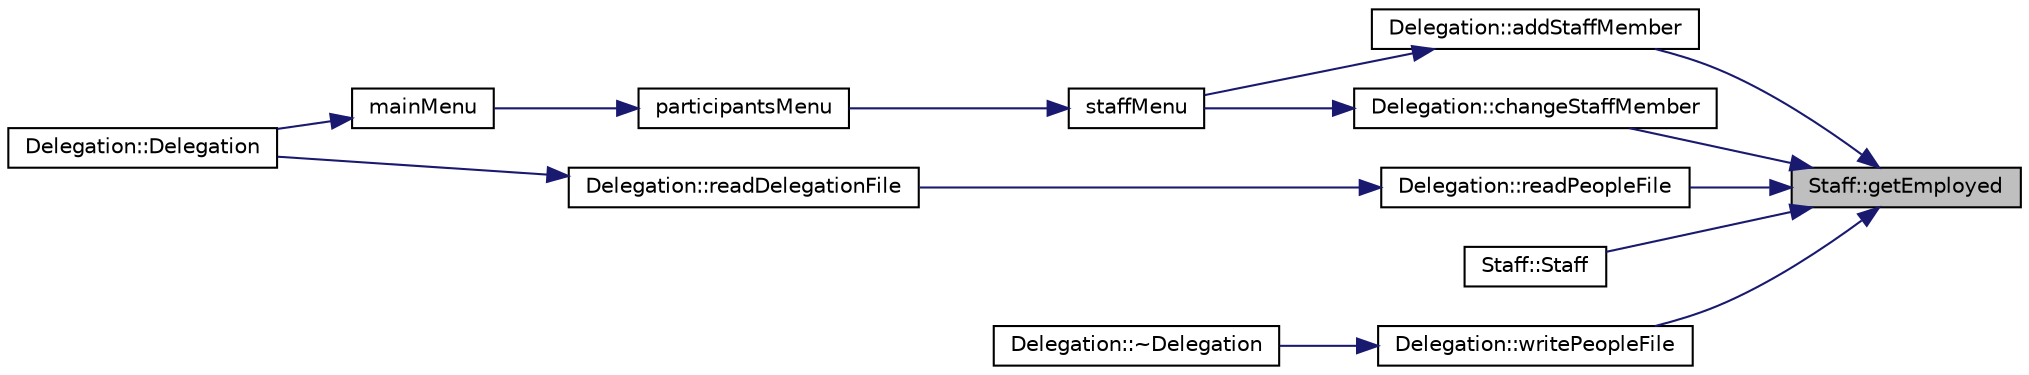 digraph "Staff::getEmployed"
{
 // LATEX_PDF_SIZE
  edge [fontname="Helvetica",fontsize="10",labelfontname="Helvetica",labelfontsize="10"];
  node [fontname="Helvetica",fontsize="10",shape=record];
  rankdir="RL";
  Node1 [label="Staff::getEmployed",height=0.2,width=0.4,color="black", fillcolor="grey75", style="filled", fontcolor="black",tooltip=" "];
  Node1 -> Node2 [dir="back",color="midnightblue",fontsize="10",style="solid",fontname="Helvetica"];
  Node2 [label="Delegation::addStaffMember",height=0.2,width=0.4,color="black", fillcolor="white", style="filled",URL="$class_delegation.html#af1644f5c540536ea16e4a70a0fc080e1",tooltip=" "];
  Node2 -> Node3 [dir="back",color="midnightblue",fontsize="10",style="solid",fontname="Helvetica"];
  Node3 [label="staffMenu",height=0.2,width=0.4,color="black", fillcolor="white", style="filled",URL="$_menus_8h.html#abe89f544f1c1d860f21838a1c9143b5c",tooltip=" "];
  Node3 -> Node4 [dir="back",color="midnightblue",fontsize="10",style="solid",fontname="Helvetica"];
  Node4 [label="participantsMenu",height=0.2,width=0.4,color="black", fillcolor="white", style="filled",URL="$_menus_8h.html#afaaa214f73c61fe67f6f4842402ee332",tooltip=" "];
  Node4 -> Node5 [dir="back",color="midnightblue",fontsize="10",style="solid",fontname="Helvetica"];
  Node5 [label="mainMenu",height=0.2,width=0.4,color="black", fillcolor="white", style="filled",URL="$_menus_8h.html#adea89c8d29e4ae56d3ad951015c13f19",tooltip=" "];
  Node5 -> Node6 [dir="back",color="midnightblue",fontsize="10",style="solid",fontname="Helvetica"];
  Node6 [label="Delegation::Delegation",height=0.2,width=0.4,color="black", fillcolor="white", style="filled",URL="$class_delegation.html#a7974b21ea4c06b7fb1245507c2093b63",tooltip=" "];
  Node1 -> Node7 [dir="back",color="midnightblue",fontsize="10",style="solid",fontname="Helvetica"];
  Node7 [label="Delegation::changeStaffMember",height=0.2,width=0.4,color="black", fillcolor="white", style="filled",URL="$class_delegation.html#a0eb02fcd6e5dea005c423ad8e6baa0f7",tooltip=" "];
  Node7 -> Node3 [dir="back",color="midnightblue",fontsize="10",style="solid",fontname="Helvetica"];
  Node1 -> Node8 [dir="back",color="midnightblue",fontsize="10",style="solid",fontname="Helvetica"];
  Node8 [label="Delegation::readPeopleFile",height=0.2,width=0.4,color="black", fillcolor="white", style="filled",URL="$class_delegation.html#a786b9c6aee877d5ae2daa8c4d5bbe7dc",tooltip=" "];
  Node8 -> Node9 [dir="back",color="midnightblue",fontsize="10",style="solid",fontname="Helvetica"];
  Node9 [label="Delegation::readDelegationFile",height=0.2,width=0.4,color="black", fillcolor="white", style="filled",URL="$class_delegation.html#a3f9a8996eb7587c169f748ec0b3f4bbf",tooltip=" "];
  Node9 -> Node6 [dir="back",color="midnightblue",fontsize="10",style="solid",fontname="Helvetica"];
  Node1 -> Node10 [dir="back",color="midnightblue",fontsize="10",style="solid",fontname="Helvetica"];
  Node10 [label="Staff::Staff",height=0.2,width=0.4,color="black", fillcolor="white", style="filled",URL="$class_staff.html#a72f4380943b53869aa0ffb162399c157",tooltip=" "];
  Node1 -> Node11 [dir="back",color="midnightblue",fontsize="10",style="solid",fontname="Helvetica"];
  Node11 [label="Delegation::writePeopleFile",height=0.2,width=0.4,color="black", fillcolor="white", style="filled",URL="$class_delegation.html#a57a3687c176712ed7130008831ee3cd6",tooltip=" "];
  Node11 -> Node12 [dir="back",color="midnightblue",fontsize="10",style="solid",fontname="Helvetica"];
  Node12 [label="Delegation::~Delegation",height=0.2,width=0.4,color="black", fillcolor="white", style="filled",URL="$class_delegation.html#ac965ae5422f16f8f66de63f2c4b23c2b",tooltip=" "];
}
